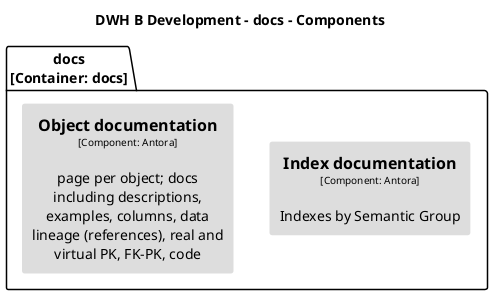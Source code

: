 @startuml(id=DWHBDevelopment-docs-Component)
title DWH B Development - docs - Components

skinparam {
  shadowing false
  arrowFontSize 10
  defaultTextAlignment center
  wrapWidth 200
  maxMessageSize 100
}
hide stereotype
top to bottom direction
skinparam rectangle<<26>> {
  BackgroundColor #dddddd
  FontColor #000000
  BorderColor #dddddd
}
skinparam rectangle<<27>> {
  BackgroundColor #dddddd
  FontColor #000000
  BorderColor #dddddd
}
package "docs\n[Container: docs]" {
  rectangle "==Index documentation\n<size:10>[Component: Antora]</size>\n\nIndexes by Semantic Group" <<27>> as 27
  rectangle "==Object documentation\n<size:10>[Component: Antora]</size>\n\npage per object; docs including descriptions, examples, columns, data lineage (references), real and virtual PK, FK-PK, code" <<26>> as 26
}
@enduml